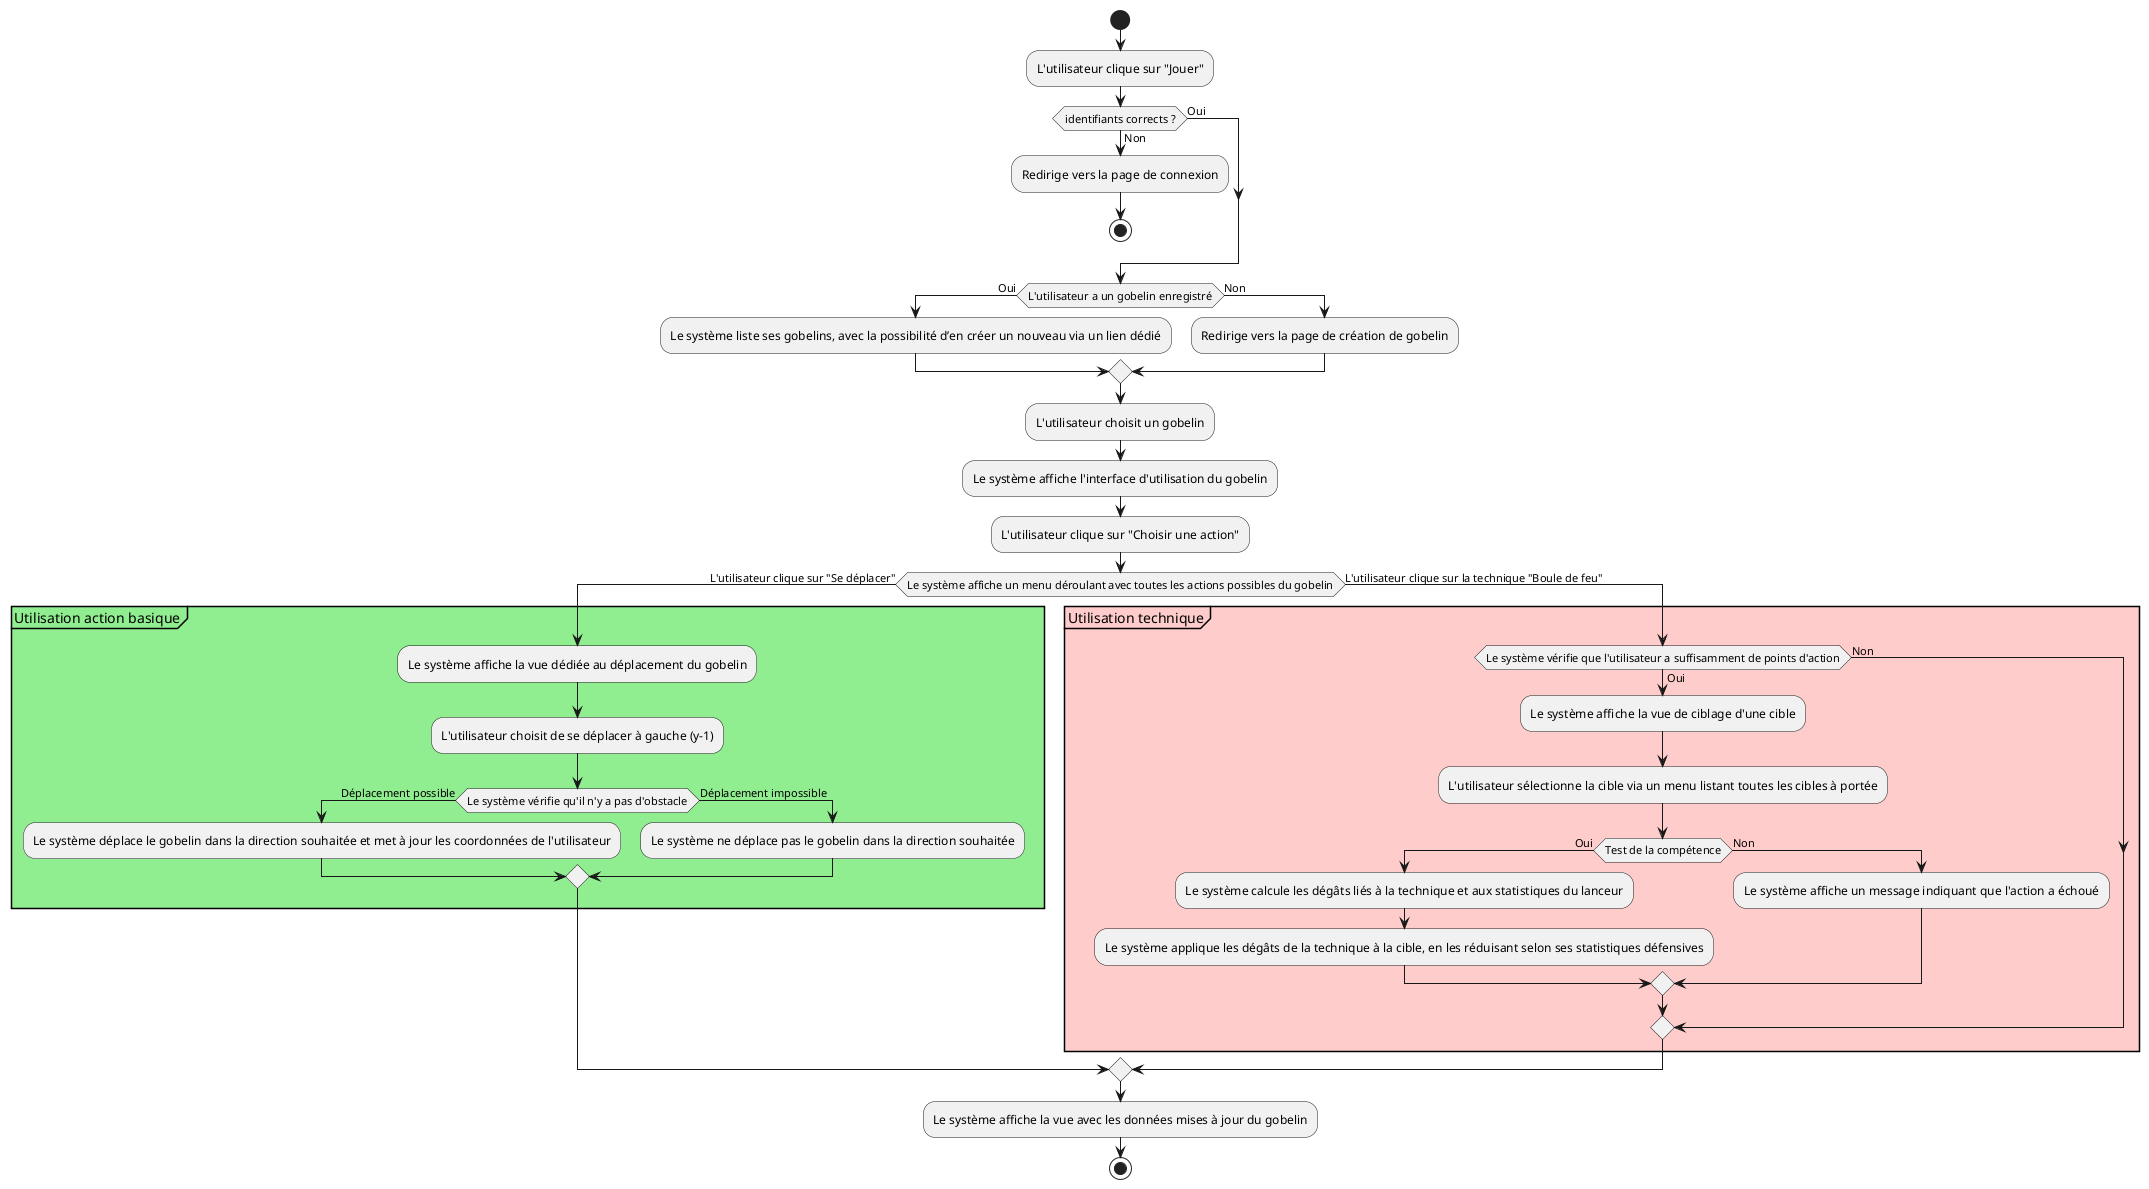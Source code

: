 @startuml action_gobelin

start

:L'utilisateur clique sur "Jouer";

if (identifiants corrects ?) then (Oui)

else (Non)
    :Redirige vers la page de connexion;
    stop
endif

if (L'utilisateur a un gobelin enregistré) then (Oui)
    :Le système liste ses gobelins, avec la possibilité d’en créer un nouveau via un lien dédié;

else (Non)
    :Redirige vers la page de création de gobelin;
endif

:L'utilisateur choisit un gobelin;

:Le système affiche l'interface d'utilisation du gobelin;

:L'utilisateur clique sur "Choisir une action";

if (Le système affiche un menu déroulant avec toutes les actions possibles du gobelin) then (L'utilisateur clique sur "Se déplacer")
    partition #lightGreen "Utilisation action basique" {
        :Le système affiche la vue dédiée au déplacement du gobelin;
        :L'utilisateur choisit de se déplacer à gauche (y-1);
        
        if (Le système vérifie qu'il n'y a pas d'obstacle) then (Déplacement possible)
            :Le système déplace le gobelin dans la direction souhaitée et met à jour les coordonnées de l'utilisateur;
        else (Déplacement impossible)
            :Le système ne déplace pas le gobelin dans la direction souhaitée;
        endif
    }
else (L'utilisateur clique sur la technique "Boule de feu")
    partition #FFCCCC "Utilisation technique" {
    if (Le système vérifie que l'utilisateur a suffisamment de points d'action) then (Oui)
        :Le système affiche la vue de ciblage d'une cible;
        :L'utilisateur sélectionne la cible via un menu listant toutes les cibles à portée;
        
        if (Test de la compétence) then (Oui)
            :Le système calcule les dégâts liés à la technique et aux statistiques du lanceur;
            :Le système applique les dégâts de la technique à la cible, en les réduisant selon ses statistiques défensives;
        else (Non)
            :Le système affiche un message indiquant que l'action a échoué;
        endif
        
    else (Non)
    endif
    }
endif

:Le système affiche la vue avec les données mises à jour du gobelin;
stop

@enduml
